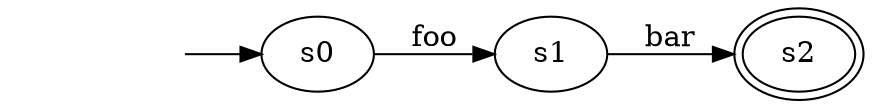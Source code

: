 // File in graphviz .dot format
// Example, create png file using: dot <filename> -Tpng -o out.png
digraph nfa {
rankdir=LR;
s0;
s1;
s2 [peripheries=2];
_start_ [style=invis];
_start_ -> s0
s0 -> s1 [label="foo"];
s1 -> s2 [label="bar"];
}